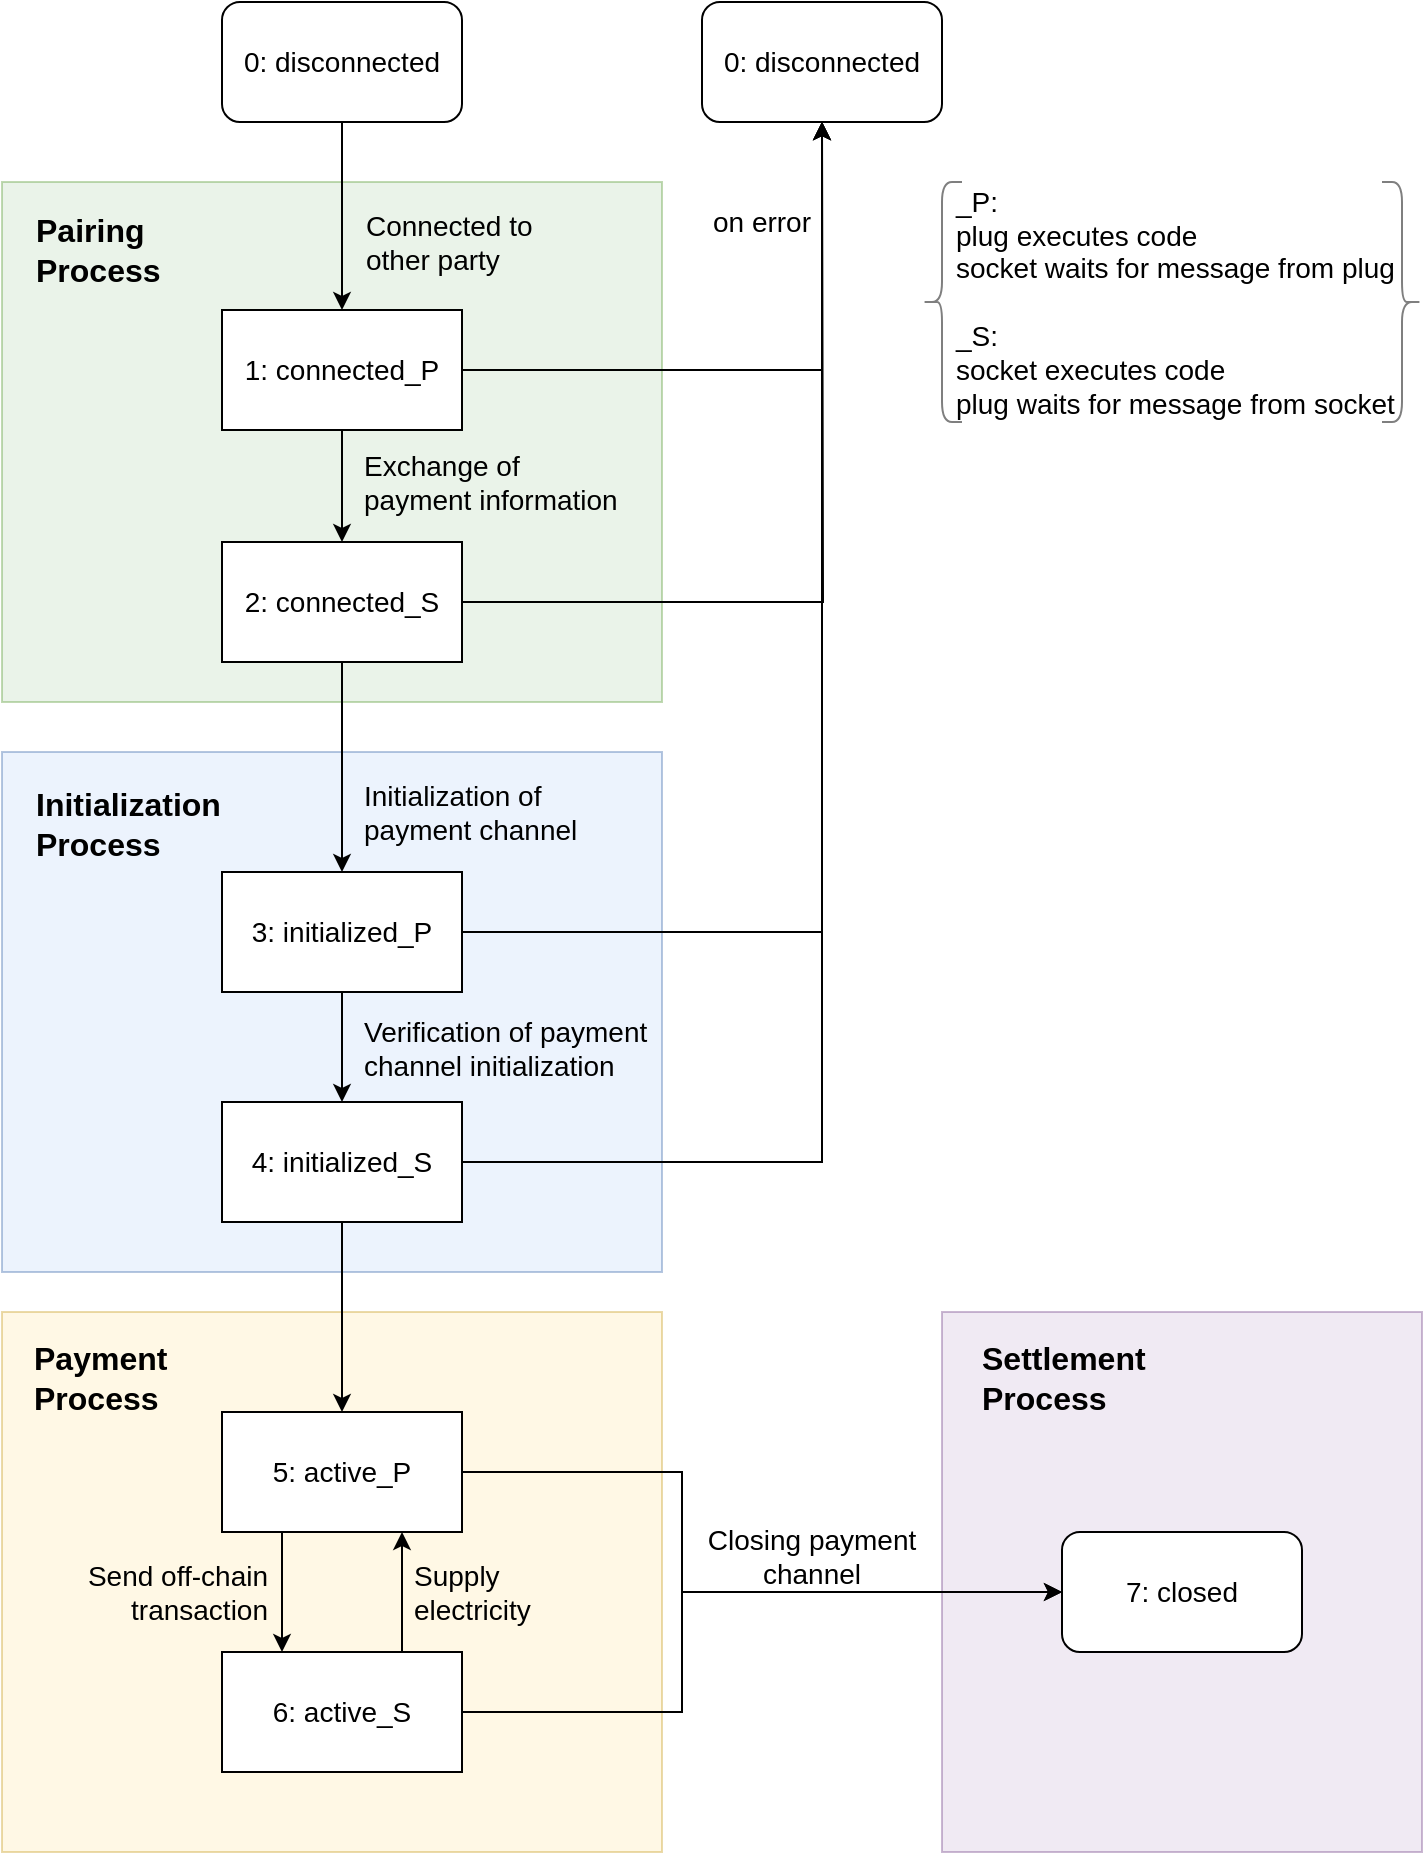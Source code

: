 <mxfile version="10.7.5" type="device"><diagram id="Oi9npHRVrMXi8L6RuGLl" name="Page-1"><mxGraphModel dx="918" dy="567" grid="1" gridSize="10" guides="1" tooltips="1" connect="1" arrows="1" fold="1" page="1" pageScale="1" pageWidth="827" pageHeight="1169" math="0" shadow="0"><root><mxCell id="0"/><mxCell id="1" parent="0"/><mxCell id="QgeRucENxRcIskzNzEV7-55" value="" style="rounded=0;whiteSpace=wrap;html=1;fillColor=#dae8fc;strokeColor=#6c8ebf;opacity=50;fontSize=14;" parent="1" vertex="1"><mxGeometry x="50" y="445" width="330" height="260" as="geometry"/></mxCell><mxCell id="QgeRucENxRcIskzNzEV7-38" value="" style="rounded=0;whiteSpace=wrap;html=1;fillColor=#e1d5e7;strokeColor=#9673a6;opacity=50;fontSize=14;" parent="1" vertex="1"><mxGeometry x="520" y="725" width="240" height="270" as="geometry"/></mxCell><mxCell id="QgeRucENxRcIskzNzEV7-35" value="" style="rounded=0;whiteSpace=wrap;html=1;fillColor=#fff2cc;strokeColor=#d6b656;opacity=50;fontSize=14;" parent="1" vertex="1"><mxGeometry x="50" y="725" width="330" height="270" as="geometry"/></mxCell><mxCell id="QgeRucENxRcIskzNzEV7-6" value="" style="rounded=0;whiteSpace=wrap;html=1;fillColor=#d5e8d4;strokeColor=#82b366;opacity=50;fontSize=14;" parent="1" vertex="1"><mxGeometry x="50" y="160" width="330" height="260" as="geometry"/></mxCell><mxCell id="QgeRucENxRcIskzNzEV7-7" style="edgeStyle=orthogonalEdgeStyle;rounded=0;orthogonalLoop=1;jettySize=auto;html=1;exitX=0.5;exitY=1;exitDx=0;exitDy=0;entryX=0.5;entryY=0;entryDx=0;entryDy=0;fontSize=14;" parent="1" source="QgeRucENxRcIskzNzEV7-1" target="QgeRucENxRcIskzNzEV7-2" edge="1"><mxGeometry relative="1" as="geometry"/></mxCell><mxCell id="QgeRucENxRcIskzNzEV7-1" value="0: disconnected" style="rounded=1;whiteSpace=wrap;html=1;fontSize=14;" parent="1" vertex="1"><mxGeometry x="160" y="70" width="120" height="60" as="geometry"/></mxCell><mxCell id="QgeRucENxRcIskzNzEV7-8" style="edgeStyle=orthogonalEdgeStyle;rounded=0;orthogonalLoop=1;jettySize=auto;html=1;exitX=0.5;exitY=1;exitDx=0;exitDy=0;entryX=0.5;entryY=0;entryDx=0;entryDy=0;fontSize=14;" parent="1" source="QgeRucENxRcIskzNzEV7-2" target="QgeRucENxRcIskzNzEV7-3" edge="1"><mxGeometry relative="1" as="geometry"/></mxCell><mxCell id="QgeRucENxRcIskzNzEV7-13" style="edgeStyle=orthogonalEdgeStyle;rounded=0;orthogonalLoop=1;jettySize=auto;html=1;exitX=1;exitY=0.5;exitDx=0;exitDy=0;entryX=0.5;entryY=1;entryDx=0;entryDy=0;fontSize=14;" parent="1" source="QgeRucENxRcIskzNzEV7-2" target="QgeRucENxRcIskzNzEV7-12" edge="1"><mxGeometry relative="1" as="geometry"/></mxCell><mxCell id="QgeRucENxRcIskzNzEV7-2" value="1: connected_P&lt;br style=&quot;font-size: 14px;&quot;&gt;" style="rounded=0;whiteSpace=wrap;html=1;fontSize=14;" parent="1" vertex="1"><mxGeometry x="160" y="224" width="120" height="60" as="geometry"/></mxCell><mxCell id="QgeRucENxRcIskzNzEV7-9" style="edgeStyle=orthogonalEdgeStyle;rounded=0;orthogonalLoop=1;jettySize=auto;html=1;exitX=0.5;exitY=1;exitDx=0;exitDy=0;entryX=0.5;entryY=0;entryDx=0;entryDy=0;fontSize=14;" parent="1" source="QgeRucENxRcIskzNzEV7-3" target="QgeRucENxRcIskzNzEV7-4" edge="1"><mxGeometry relative="1" as="geometry"><mxPoint x="220" y="465" as="sourcePoint"/></mxGeometry></mxCell><mxCell id="QgeRucENxRcIskzNzEV7-14" style="edgeStyle=orthogonalEdgeStyle;rounded=0;orthogonalLoop=1;jettySize=auto;html=1;exitX=1;exitY=0.5;exitDx=0;exitDy=0;fontSize=14;" parent="1" source="QgeRucENxRcIskzNzEV7-3" edge="1"><mxGeometry relative="1" as="geometry"><mxPoint x="460" y="130" as="targetPoint"/></mxGeometry></mxCell><mxCell id="QgeRucENxRcIskzNzEV7-3" value="2: connected_S" style="rounded=0;whiteSpace=wrap;html=1;fontSize=14;" parent="1" vertex="1"><mxGeometry x="160" y="340" width="120" height="60" as="geometry"/></mxCell><mxCell id="QgeRucENxRcIskzNzEV7-10" style="edgeStyle=orthogonalEdgeStyle;rounded=0;orthogonalLoop=1;jettySize=auto;html=1;exitX=0.5;exitY=1;exitDx=0;exitDy=0;entryX=0.5;entryY=0;entryDx=0;entryDy=0;fontSize=14;" parent="1" source="QgeRucENxRcIskzNzEV7-4" target="QgeRucENxRcIskzNzEV7-5" edge="1"><mxGeometry relative="1" as="geometry"/></mxCell><mxCell id="QgeRucENxRcIskzNzEV7-15" style="edgeStyle=orthogonalEdgeStyle;rounded=0;orthogonalLoop=1;jettySize=auto;html=1;exitX=1;exitY=0.5;exitDx=0;exitDy=0;entryX=0.5;entryY=1;entryDx=0;entryDy=0;fontSize=14;" parent="1" source="QgeRucENxRcIskzNzEV7-4" target="QgeRucENxRcIskzNzEV7-12" edge="1"><mxGeometry relative="1" as="geometry"/></mxCell><mxCell id="QgeRucENxRcIskzNzEV7-4" value="3: initialized_P&lt;br style=&quot;font-size: 14px;&quot;&gt;" style="rounded=0;whiteSpace=wrap;html=1;fontSize=14;" parent="1" vertex="1"><mxGeometry x="160" y="505" width="120" height="60" as="geometry"/></mxCell><mxCell id="QgeRucENxRcIskzNzEV7-16" style="edgeStyle=orthogonalEdgeStyle;rounded=0;orthogonalLoop=1;jettySize=auto;html=1;exitX=1;exitY=0.5;exitDx=0;exitDy=0;entryX=0.5;entryY=1;entryDx=0;entryDy=0;fontSize=14;" parent="1" source="QgeRucENxRcIskzNzEV7-5" target="QgeRucENxRcIskzNzEV7-12" edge="1"><mxGeometry relative="1" as="geometry"><mxPoint x="420" y="230" as="targetPoint"/></mxGeometry></mxCell><mxCell id="QgeRucENxRcIskzNzEV7-27" style="edgeStyle=orthogonalEdgeStyle;rounded=0;orthogonalLoop=1;jettySize=auto;html=1;exitX=0.5;exitY=1;exitDx=0;exitDy=0;entryX=0.5;entryY=0;entryDx=0;entryDy=0;fontSize=14;" parent="1" source="QgeRucENxRcIskzNzEV7-5" target="QgeRucENxRcIskzNzEV7-26" edge="1"><mxGeometry relative="1" as="geometry"/></mxCell><mxCell id="QgeRucENxRcIskzNzEV7-5" value="4: initialized_S&lt;br style=&quot;font-size: 14px;&quot;&gt;" style="rounded=0;whiteSpace=wrap;html=1;fontSize=14;" parent="1" vertex="1"><mxGeometry x="160" y="620" width="120" height="60" as="geometry"/></mxCell><mxCell id="QgeRucENxRcIskzNzEV7-11" value="&lt;b style=&quot;font-size: 16px;&quot;&gt;&lt;font style=&quot;font-size: 16px;&quot;&gt;Pairing Process&lt;/font&gt;&lt;/b&gt;" style="text;html=1;strokeColor=none;fillColor=none;align=left;verticalAlign=middle;whiteSpace=wrap;rounded=0;fontSize=16;" parent="1" vertex="1"><mxGeometry x="65" y="179" width="110" height="30" as="geometry"/></mxCell><mxCell id="QgeRucENxRcIskzNzEV7-12" value="0: disconnected" style="rounded=1;whiteSpace=wrap;html=1;fontSize=14;" parent="1" vertex="1"><mxGeometry x="400" y="70" width="120" height="60" as="geometry"/></mxCell><mxCell id="QgeRucENxRcIskzNzEV7-22" value="on error" style="text;html=1;strokeColor=none;fillColor=none;align=center;verticalAlign=middle;whiteSpace=wrap;rounded=0;fontSize=14;" parent="1" vertex="1"><mxGeometry x="400" y="170" width="60" height="20" as="geometry"/></mxCell><mxCell id="QgeRucENxRcIskzNzEV7-33" style="edgeStyle=orthogonalEdgeStyle;rounded=0;orthogonalLoop=1;jettySize=auto;html=1;exitX=0.25;exitY=1;exitDx=0;exitDy=0;entryX=0.25;entryY=0;entryDx=0;entryDy=0;fontSize=14;" parent="1" source="QgeRucENxRcIskzNzEV7-26" target="QgeRucENxRcIskzNzEV7-30" edge="1"><mxGeometry relative="1" as="geometry"/></mxCell><mxCell id="QgeRucENxRcIskzNzEV7-43" style="edgeStyle=orthogonalEdgeStyle;rounded=0;orthogonalLoop=1;jettySize=auto;html=1;exitX=1;exitY=0.5;exitDx=0;exitDy=0;fontSize=14;" parent="1" source="QgeRucENxRcIskzNzEV7-26" target="QgeRucENxRcIskzNzEV7-41" edge="1"><mxGeometry relative="1" as="geometry"><Array as="points"><mxPoint x="390" y="805"/><mxPoint x="390" y="865"/></Array></mxGeometry></mxCell><mxCell id="QgeRucENxRcIskzNzEV7-26" value="5: active_P" style="rounded=0;whiteSpace=wrap;html=1;fontSize=14;" parent="1" vertex="1"><mxGeometry x="160" y="775" width="120" height="60" as="geometry"/></mxCell><mxCell id="QgeRucENxRcIskzNzEV7-34" style="edgeStyle=orthogonalEdgeStyle;rounded=0;orthogonalLoop=1;jettySize=auto;html=1;exitX=0.75;exitY=0;exitDx=0;exitDy=0;entryX=0.75;entryY=1;entryDx=0;entryDy=0;fontSize=14;" parent="1" source="QgeRucENxRcIskzNzEV7-30" target="QgeRucENxRcIskzNzEV7-26" edge="1"><mxGeometry relative="1" as="geometry"/></mxCell><mxCell id="QgeRucENxRcIskzNzEV7-42" style="edgeStyle=orthogonalEdgeStyle;rounded=0;orthogonalLoop=1;jettySize=auto;html=1;exitX=1;exitY=0.5;exitDx=0;exitDy=0;entryX=0;entryY=0.5;entryDx=0;entryDy=0;fontSize=14;" parent="1" source="QgeRucENxRcIskzNzEV7-30" target="QgeRucENxRcIskzNzEV7-41" edge="1"><mxGeometry relative="1" as="geometry"><Array as="points"><mxPoint x="390" y="925"/><mxPoint x="390" y="865"/></Array></mxGeometry></mxCell><mxCell id="QgeRucENxRcIskzNzEV7-30" value="6: active_S" style="rounded=0;whiteSpace=wrap;html=1;fontSize=14;" parent="1" vertex="1"><mxGeometry x="160" y="895" width="120" height="60" as="geometry"/></mxCell><mxCell id="QgeRucENxRcIskzNzEV7-37" value="&lt;div style=&quot;text-align: left&quot;&gt;&lt;b&gt;&lt;font style=&quot;font-size: 16px&quot;&gt;Payment Process&lt;/font&gt;&lt;/b&gt;&lt;/div&gt;" style="text;html=1;strokeColor=none;fillColor=none;align=center;verticalAlign=middle;whiteSpace=wrap;rounded=0;fontSize=14;" parent="1" vertex="1"><mxGeometry x="65" y="740" width="120" height="35" as="geometry"/></mxCell><mxCell id="QgeRucENxRcIskzNzEV7-39" value="&lt;div style=&quot;text-align: left&quot;&gt;&lt;b&gt;&lt;font style=&quot;font-size: 16px&quot;&gt;Settlement Process&lt;/font&gt;&lt;/b&gt;&lt;/div&gt;" style="text;html=1;strokeColor=none;fillColor=none;align=center;verticalAlign=middle;whiteSpace=wrap;rounded=0;fontSize=14;" parent="1" vertex="1"><mxGeometry x="539" y="740" width="140" height="35" as="geometry"/></mxCell><mxCell id="QgeRucENxRcIskzNzEV7-41" value="7: closed&lt;br style=&quot;font-size: 14px;&quot;&gt;" style="rounded=1;whiteSpace=wrap;html=1;fontSize=14;" parent="1" vertex="1"><mxGeometry x="580" y="835" width="120" height="60" as="geometry"/></mxCell><mxCell id="QgeRucENxRcIskzNzEV7-44" value="Connected to other party" style="text;html=1;strokeColor=none;fillColor=none;align=left;verticalAlign=middle;whiteSpace=wrap;rounded=0;fontSize=14;" parent="1" vertex="1"><mxGeometry x="230" y="180" width="100" height="20" as="geometry"/></mxCell><mxCell id="QgeRucENxRcIskzNzEV7-46" value="&lt;div style=&quot;text-align: left; font-size: 14px;&quot;&gt;&lt;span style=&quot;font-size: 14px;&quot;&gt;Exchange of payment information&lt;/span&gt;&lt;/div&gt;" style="text;html=1;strokeColor=none;fillColor=none;align=center;verticalAlign=middle;whiteSpace=wrap;rounded=0;fontSize=14;" parent="1" vertex="1"><mxGeometry x="230" y="300" width="130" height="20" as="geometry"/></mxCell><mxCell id="QgeRucENxRcIskzNzEV7-48" value="&lt;div style=&quot;text-align: left; font-size: 14px;&quot;&gt;&lt;span style=&quot;font-size: 14px;&quot;&gt;Initialization of payment channel&lt;/span&gt;&lt;/div&gt;" style="text;html=1;strokeColor=none;fillColor=none;align=center;verticalAlign=middle;whiteSpace=wrap;rounded=0;fontSize=14;" parent="1" vertex="1"><mxGeometry x="230" y="465" width="120" height="20" as="geometry"/></mxCell><mxCell id="QgeRucENxRcIskzNzEV7-49" value="&lt;div style=&quot;text-align: left; font-size: 14px;&quot;&gt;&lt;span style=&quot;font-size: 14px;&quot;&gt;Verification of payment channel initialization&lt;/span&gt;&lt;/div&gt;" style="text;html=1;strokeColor=none;fillColor=none;align=center;verticalAlign=middle;whiteSpace=wrap;rounded=0;fontSize=14;" parent="1" vertex="1"><mxGeometry x="230" y="582.5" width="150" height="20" as="geometry"/></mxCell><mxCell id="QgeRucENxRcIskzNzEV7-50" value="Send off-chain transaction" style="text;html=1;strokeColor=none;fillColor=none;align=right;verticalAlign=middle;whiteSpace=wrap;rounded=0;fontSize=14;" parent="1" vertex="1"><mxGeometry x="80" y="855" width="105" height="20" as="geometry"/></mxCell><mxCell id="QgeRucENxRcIskzNzEV7-51" value="&lt;div style=&quot;text-align: left; font-size: 14px;&quot;&gt;&lt;span style=&quot;font-size: 14px;&quot;&gt;Supply electricity&lt;/span&gt;&lt;/div&gt;" style="text;html=1;strokeColor=none;fillColor=none;align=center;verticalAlign=middle;whiteSpace=wrap;rounded=0;fontSize=14;" parent="1" vertex="1"><mxGeometry x="255" y="855" width="95" height="20" as="geometry"/></mxCell><mxCell id="QgeRucENxRcIskzNzEV7-53" value="Closing payment channel" style="text;html=1;strokeColor=none;fillColor=none;align=center;verticalAlign=middle;whiteSpace=wrap;rounded=0;fontSize=14;" parent="1" vertex="1"><mxGeometry x="390" y="837" width="130" height="20" as="geometry"/></mxCell><mxCell id="QgeRucENxRcIskzNzEV7-56" value="&lt;b&gt;&lt;font style=&quot;font-size: 16px&quot;&gt;Initialization Process&lt;/font&gt;&lt;/b&gt;" style="text;html=1;strokeColor=none;fillColor=none;align=left;verticalAlign=middle;whiteSpace=wrap;rounded=0;fontSize=14;" parent="1" vertex="1"><mxGeometry x="65" y="463" width="160" height="35" as="geometry"/></mxCell><mxCell id="QgeRucENxRcIskzNzEV7-57" value="_P:&lt;br style=&quot;font-size: 14px;&quot;&gt;plug executes code&lt;br style=&quot;font-size: 14px;&quot;&gt;socket waits for message from plug&lt;br style=&quot;font-size: 14px;&quot;&gt;&lt;br style=&quot;font-size: 14px;&quot;&gt;_S:&lt;br style=&quot;font-size: 14px;&quot;&gt;socket executes code&lt;br style=&quot;font-size: 14px;&quot;&gt;plug waits for message from socket" style="text;html=1;strokeColor=none;fillColor=none;align=left;verticalAlign=middle;whiteSpace=wrap;rounded=0;opacity=50;fontSize=14;" parent="1" vertex="1"><mxGeometry x="525" y="160" width="230" height="120" as="geometry"/></mxCell><mxCell id="QgeRucENxRcIskzNzEV7-60" value="" style="shape=curlyBracket;whiteSpace=wrap;html=1;rounded=1;strokeColor=#000000;fillColor=none;opacity=50;align=left;fontSize=14;" parent="1" vertex="1"><mxGeometry x="510" y="160" width="20" height="120" as="geometry"/></mxCell><mxCell id="QgeRucENxRcIskzNzEV7-62" value="" style="shape=curlyBracket;whiteSpace=wrap;html=1;rounded=1;strokeColor=#000000;fillColor=none;opacity=50;align=left;rotation=180;fontSize=14;" parent="1" vertex="1"><mxGeometry x="740" y="160" width="20" height="120" as="geometry"/></mxCell></root></mxGraphModel></diagram></mxfile>